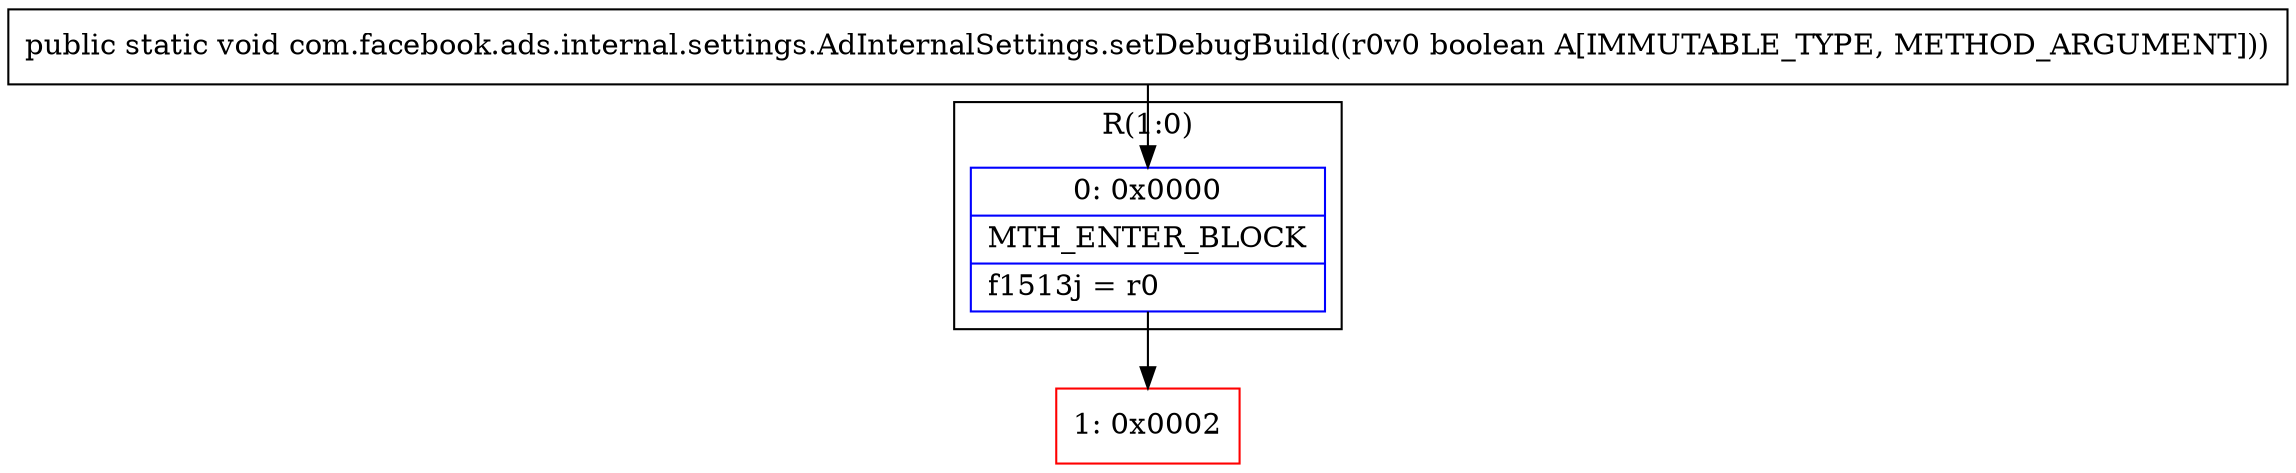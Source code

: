digraph "CFG forcom.facebook.ads.internal.settings.AdInternalSettings.setDebugBuild(Z)V" {
subgraph cluster_Region_1842266861 {
label = "R(1:0)";
node [shape=record,color=blue];
Node_0 [shape=record,label="{0\:\ 0x0000|MTH_ENTER_BLOCK\l|f1513j = r0\l}"];
}
Node_1 [shape=record,color=red,label="{1\:\ 0x0002}"];
MethodNode[shape=record,label="{public static void com.facebook.ads.internal.settings.AdInternalSettings.setDebugBuild((r0v0 boolean A[IMMUTABLE_TYPE, METHOD_ARGUMENT])) }"];
MethodNode -> Node_0;
Node_0 -> Node_1;
}

